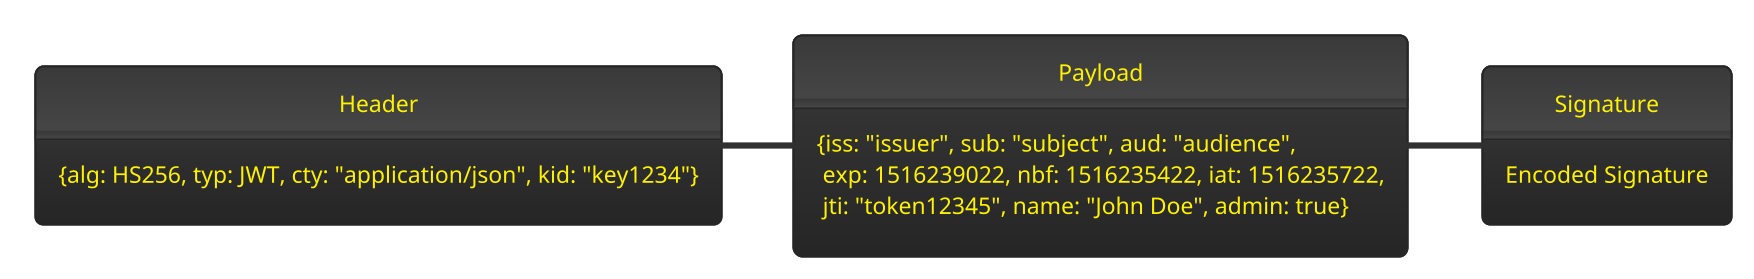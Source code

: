@startuml
!theme black-knight

hide circle

scale 2

skinparam backgroundColor white

!define RECTANGLE(x) class x << (R,orchid) >>

RECTANGLE(Header)
RECTANGLE(Payload)
RECTANGLE(Signature)

Header : {alg: HS256, typ: JWT, cty: "application/json", kid: "key1234"}
Payload : {iss: "issuer", sub: "subject", aud: "audience",\n exp: 1516239022, nbf: 1516235422, iat: 1516235722,\n jti: "token12345", name: "John Doe", admin: true}
Signature : Encoded Signature

Header -right- Payload
Payload -right- Signature
@enduml
